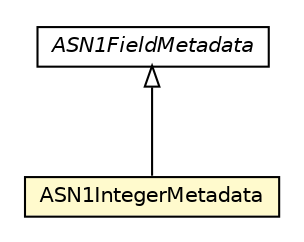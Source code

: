 #!/usr/local/bin/dot
#
# Class diagram 
# Generated by UMLGraph version R5_6-24-gf6e263 (http://www.umlgraph.org/)
#

digraph G {
	edge [fontname="Helvetica",fontsize=10,labelfontname="Helvetica",labelfontsize=10];
	node [fontname="Helvetica",fontsize=10,shape=plaintext];
	nodesep=0.25;
	ranksep=0.5;
	// org.universAAL.lddi.lib.ieeex73std.org.bn.metadata.ASN1IntegerMetadata
	c1705693 [label=<<table title="org.universAAL.lddi.lib.ieeex73std.org.bn.metadata.ASN1IntegerMetadata" border="0" cellborder="1" cellspacing="0" cellpadding="2" port="p" bgcolor="lemonChiffon" href="./ASN1IntegerMetadata.html">
		<tr><td><table border="0" cellspacing="0" cellpadding="1">
<tr><td align="center" balign="center"> ASN1IntegerMetadata </td></tr>
		</table></td></tr>
		</table>>, URL="./ASN1IntegerMetadata.html", fontname="Helvetica", fontcolor="black", fontsize=10.0];
	// org.universAAL.lddi.lib.ieeex73std.org.bn.metadata.ASN1FieldMetadata
	c1705707 [label=<<table title="org.universAAL.lddi.lib.ieeex73std.org.bn.metadata.ASN1FieldMetadata" border="0" cellborder="1" cellspacing="0" cellpadding="2" port="p" href="./ASN1FieldMetadata.html">
		<tr><td><table border="0" cellspacing="0" cellpadding="1">
<tr><td align="center" balign="center"><font face="Helvetica-Oblique"> ASN1FieldMetadata </font></td></tr>
		</table></td></tr>
		</table>>, URL="./ASN1FieldMetadata.html", fontname="Helvetica", fontcolor="black", fontsize=10.0];
	//org.universAAL.lddi.lib.ieeex73std.org.bn.metadata.ASN1IntegerMetadata extends org.universAAL.lddi.lib.ieeex73std.org.bn.metadata.ASN1FieldMetadata
	c1705707:p -> c1705693:p [dir=back,arrowtail=empty];
}

